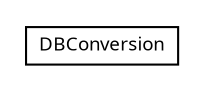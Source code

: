 #!/usr/local/bin/dot
#
# Class diagram 
# Generated by UMLGraph version R5_6 (http://www.umlgraph.org/)
#

digraph G {
	edge [fontname="Trebuchet MS",fontsize=10,labelfontname="Trebuchet MS",labelfontsize=10];
	node [fontname="Trebuchet MS",fontsize=10,shape=plaintext];
	nodesep=0.25;
	ranksep=0.5;
	// se.cambio.cds.model.util.conversors.DBConversion
	c18375 [label=<<table title="se.cambio.cds.model.util.conversors.DBConversion" border="0" cellborder="1" cellspacing="0" cellpadding="2" port="p" href="./DBConversion.html">
		<tr><td><table border="0" cellspacing="0" cellpadding="1">
<tr><td align="center" balign="center"><font face="Trebuchet MS"> DBConversion </font></td></tr>
		</table></td></tr>
		</table>>, URL="./DBConversion.html", fontname="Trebuchet MS", fontcolor="black", fontsize=9.0];
}

